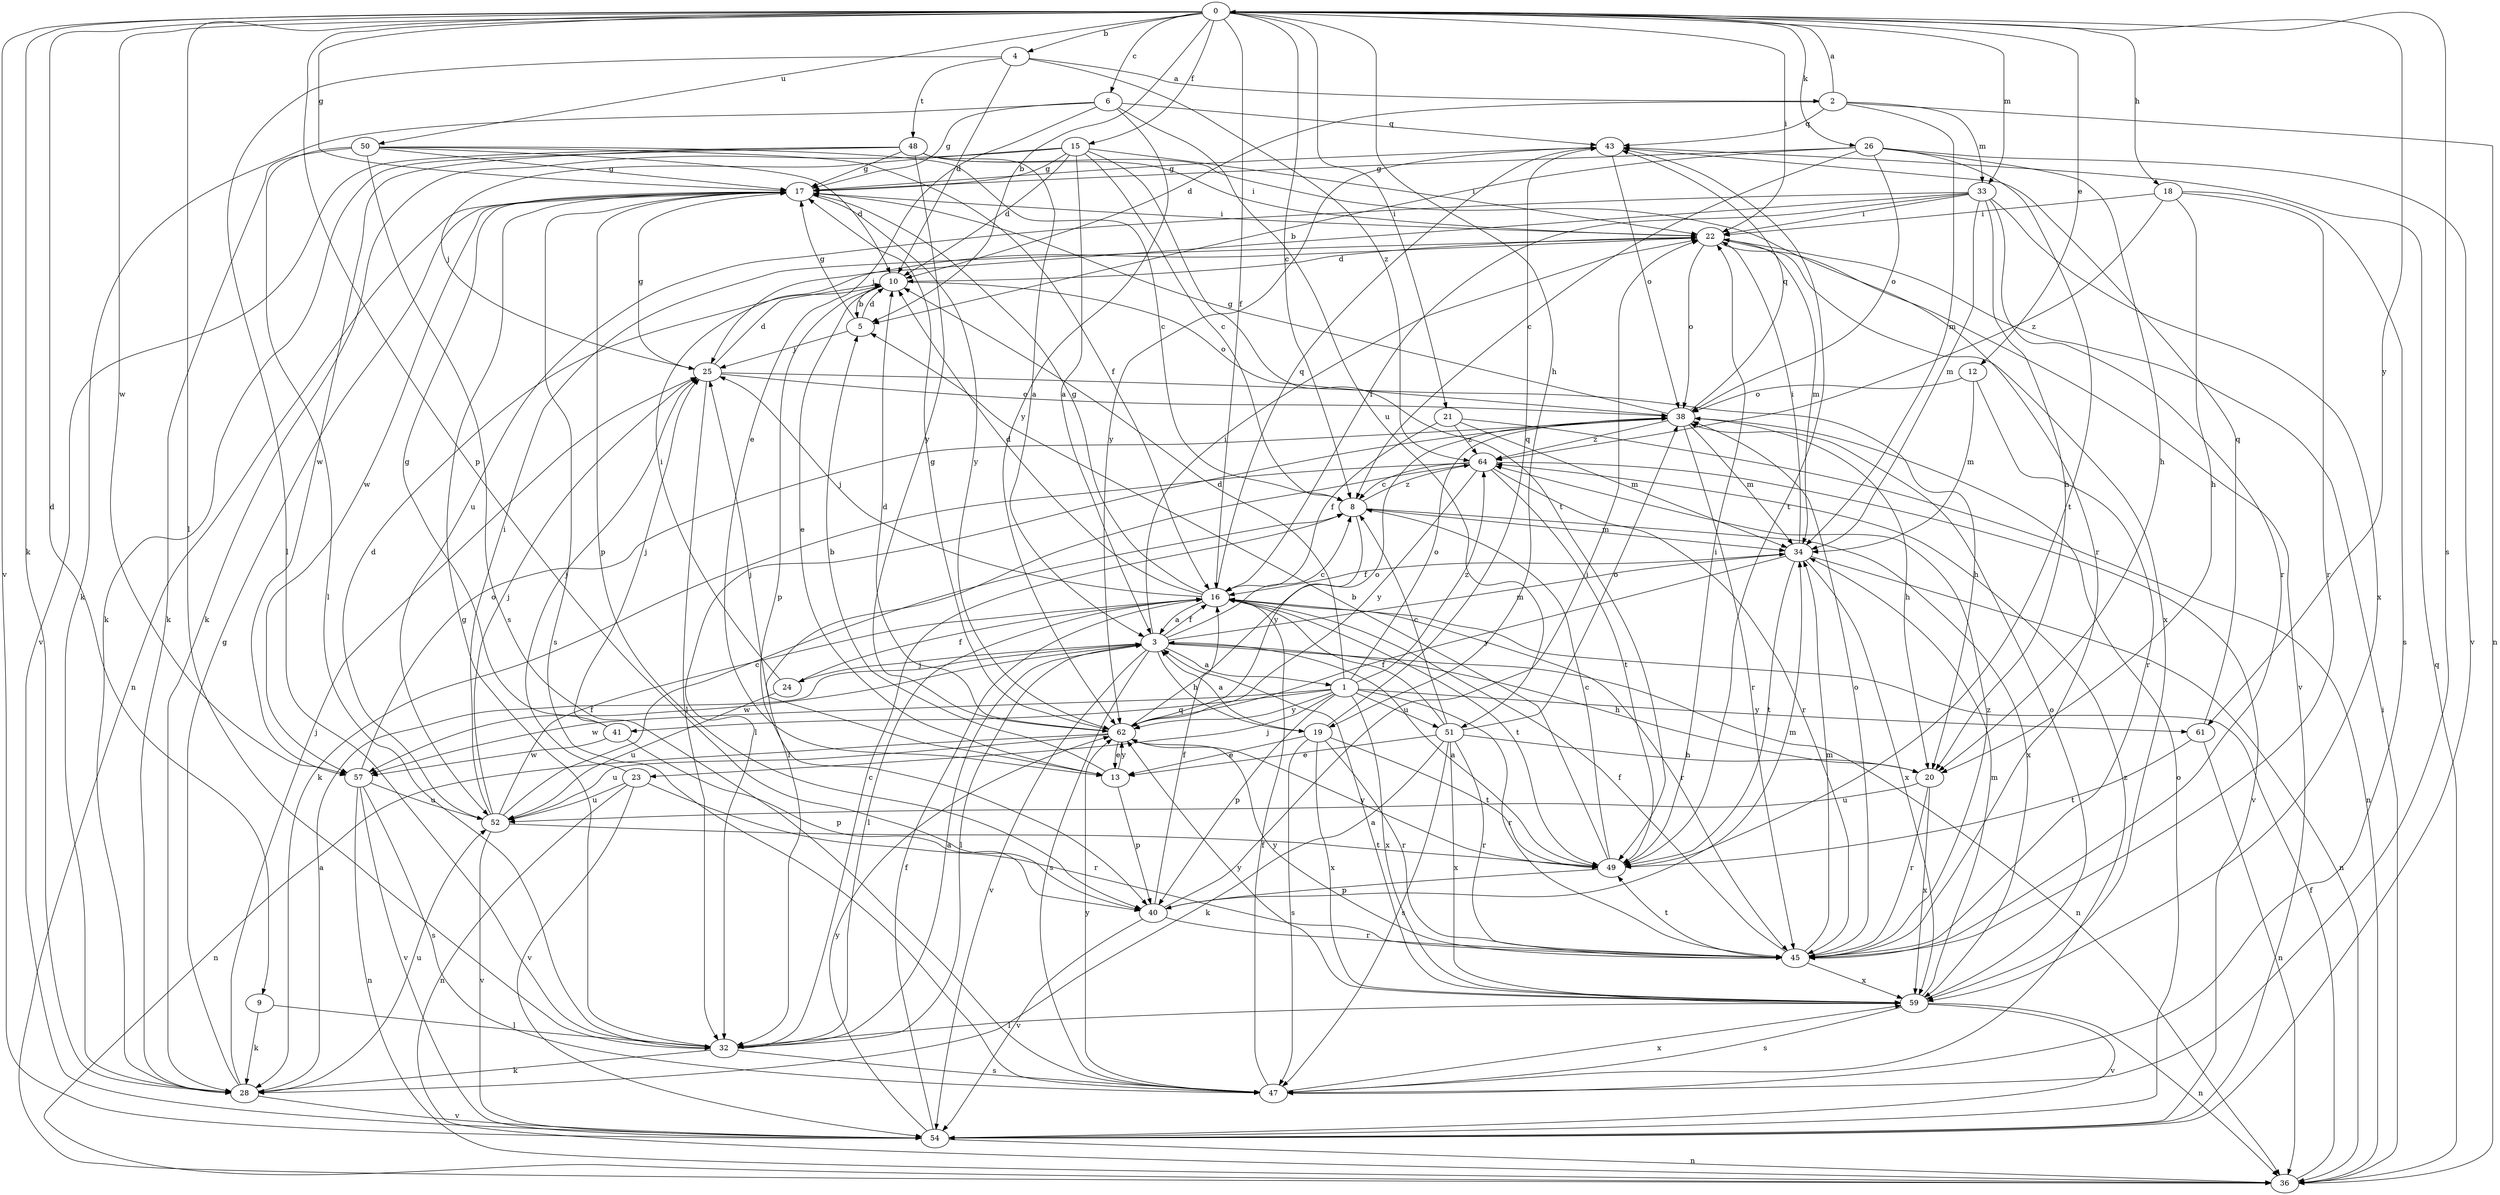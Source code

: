 strict digraph  {
0;
1;
2;
3;
4;
5;
6;
8;
9;
10;
12;
13;
15;
16;
17;
18;
19;
20;
21;
22;
23;
24;
25;
26;
28;
32;
33;
34;
36;
38;
40;
41;
43;
45;
47;
48;
49;
50;
51;
52;
54;
57;
59;
61;
62;
64;
0 -> 4  [label=b];
0 -> 5  [label=b];
0 -> 6  [label=c];
0 -> 8  [label=c];
0 -> 9  [label=d];
0 -> 12  [label=e];
0 -> 15  [label=f];
0 -> 16  [label=f];
0 -> 17  [label=g];
0 -> 18  [label=h];
0 -> 19  [label=h];
0 -> 21  [label=i];
0 -> 22  [label=i];
0 -> 26  [label=k];
0 -> 28  [label=k];
0 -> 32  [label=l];
0 -> 33  [label=m];
0 -> 40  [label=p];
0 -> 47  [label=s];
0 -> 50  [label=u];
0 -> 54  [label=v];
0 -> 57  [label=w];
0 -> 61  [label=y];
1 -> 10  [label=d];
1 -> 23  [label=j];
1 -> 38  [label=o];
1 -> 40  [label=p];
1 -> 41  [label=q];
1 -> 45  [label=r];
1 -> 51  [label=u];
1 -> 57  [label=w];
1 -> 59  [label=x];
1 -> 61  [label=y];
1 -> 62  [label=y];
1 -> 64  [label=z];
2 -> 0  [label=a];
2 -> 10  [label=d];
2 -> 33  [label=m];
2 -> 34  [label=m];
2 -> 36  [label=n];
2 -> 43  [label=q];
3 -> 1  [label=a];
3 -> 8  [label=c];
3 -> 16  [label=f];
3 -> 19  [label=h];
3 -> 20  [label=h];
3 -> 22  [label=i];
3 -> 24  [label=j];
3 -> 32  [label=l];
3 -> 34  [label=m];
3 -> 36  [label=n];
3 -> 47  [label=s];
3 -> 54  [label=v];
3 -> 57  [label=w];
4 -> 2  [label=a];
4 -> 10  [label=d];
4 -> 32  [label=l];
4 -> 48  [label=t];
4 -> 64  [label=z];
5 -> 10  [label=d];
5 -> 17  [label=g];
5 -> 25  [label=j];
6 -> 13  [label=e];
6 -> 17  [label=g];
6 -> 28  [label=k];
6 -> 43  [label=q];
6 -> 51  [label=u];
6 -> 62  [label=y];
8 -> 34  [label=m];
8 -> 59  [label=x];
8 -> 62  [label=y];
8 -> 64  [label=z];
9 -> 28  [label=k];
9 -> 32  [label=l];
10 -> 5  [label=b];
10 -> 13  [label=e];
10 -> 38  [label=o];
10 -> 40  [label=p];
12 -> 34  [label=m];
12 -> 38  [label=o];
12 -> 45  [label=r];
13 -> 5  [label=b];
13 -> 25  [label=j];
13 -> 40  [label=p];
13 -> 62  [label=y];
15 -> 3  [label=a];
15 -> 8  [label=c];
15 -> 10  [label=d];
15 -> 17  [label=g];
15 -> 22  [label=i];
15 -> 25  [label=j];
15 -> 28  [label=k];
15 -> 49  [label=t];
16 -> 3  [label=a];
16 -> 10  [label=d];
16 -> 17  [label=g];
16 -> 25  [label=j];
16 -> 32  [label=l];
16 -> 43  [label=q];
16 -> 45  [label=r];
16 -> 49  [label=t];
17 -> 22  [label=i];
17 -> 36  [label=n];
17 -> 40  [label=p];
17 -> 47  [label=s];
17 -> 57  [label=w];
17 -> 62  [label=y];
18 -> 20  [label=h];
18 -> 22  [label=i];
18 -> 45  [label=r];
18 -> 47  [label=s];
18 -> 64  [label=z];
19 -> 3  [label=a];
19 -> 13  [label=e];
19 -> 43  [label=q];
19 -> 45  [label=r];
19 -> 47  [label=s];
19 -> 49  [label=t];
19 -> 59  [label=x];
20 -> 45  [label=r];
20 -> 52  [label=u];
20 -> 59  [label=x];
21 -> 16  [label=f];
21 -> 34  [label=m];
21 -> 36  [label=n];
21 -> 64  [label=z];
22 -> 10  [label=d];
22 -> 34  [label=m];
22 -> 38  [label=o];
22 -> 54  [label=v];
22 -> 59  [label=x];
23 -> 25  [label=j];
23 -> 36  [label=n];
23 -> 45  [label=r];
23 -> 52  [label=u];
23 -> 54  [label=v];
24 -> 16  [label=f];
24 -> 22  [label=i];
24 -> 52  [label=u];
25 -> 10  [label=d];
25 -> 17  [label=g];
25 -> 20  [label=h];
25 -> 32  [label=l];
25 -> 38  [label=o];
26 -> 5  [label=b];
26 -> 8  [label=c];
26 -> 17  [label=g];
26 -> 20  [label=h];
26 -> 38  [label=o];
26 -> 49  [label=t];
26 -> 54  [label=v];
28 -> 3  [label=a];
28 -> 17  [label=g];
28 -> 25  [label=j];
28 -> 52  [label=u];
28 -> 54  [label=v];
32 -> 3  [label=a];
32 -> 8  [label=c];
32 -> 17  [label=g];
32 -> 28  [label=k];
32 -> 47  [label=s];
33 -> 16  [label=f];
33 -> 20  [label=h];
33 -> 22  [label=i];
33 -> 25  [label=j];
33 -> 34  [label=m];
33 -> 45  [label=r];
33 -> 52  [label=u];
33 -> 59  [label=x];
34 -> 16  [label=f];
34 -> 22  [label=i];
34 -> 36  [label=n];
34 -> 49  [label=t];
34 -> 59  [label=x];
34 -> 62  [label=y];
36 -> 16  [label=f];
36 -> 22  [label=i];
36 -> 43  [label=q];
38 -> 17  [label=g];
38 -> 20  [label=h];
38 -> 32  [label=l];
38 -> 34  [label=m];
38 -> 43  [label=q];
38 -> 45  [label=r];
38 -> 64  [label=z];
40 -> 16  [label=f];
40 -> 22  [label=i];
40 -> 34  [label=m];
40 -> 45  [label=r];
40 -> 54  [label=v];
41 -> 17  [label=g];
41 -> 25  [label=j];
41 -> 40  [label=p];
41 -> 57  [label=w];
43 -> 17  [label=g];
43 -> 38  [label=o];
43 -> 49  [label=t];
43 -> 62  [label=y];
45 -> 16  [label=f];
45 -> 34  [label=m];
45 -> 38  [label=o];
45 -> 49  [label=t];
45 -> 59  [label=x];
45 -> 62  [label=y];
45 -> 64  [label=z];
47 -> 16  [label=f];
47 -> 59  [label=x];
47 -> 62  [label=y];
47 -> 64  [label=z];
48 -> 3  [label=a];
48 -> 17  [label=g];
48 -> 22  [label=i];
48 -> 28  [label=k];
48 -> 45  [label=r];
48 -> 54  [label=v];
48 -> 57  [label=w];
48 -> 62  [label=y];
49 -> 3  [label=a];
49 -> 5  [label=b];
49 -> 8  [label=c];
49 -> 22  [label=i];
49 -> 40  [label=p];
49 -> 62  [label=y];
50 -> 8  [label=c];
50 -> 10  [label=d];
50 -> 16  [label=f];
50 -> 17  [label=g];
50 -> 28  [label=k];
50 -> 32  [label=l];
50 -> 47  [label=s];
51 -> 8  [label=c];
51 -> 13  [label=e];
51 -> 16  [label=f];
51 -> 20  [label=h];
51 -> 28  [label=k];
51 -> 38  [label=o];
51 -> 45  [label=r];
51 -> 47  [label=s];
51 -> 59  [label=x];
52 -> 8  [label=c];
52 -> 10  [label=d];
52 -> 16  [label=f];
52 -> 22  [label=i];
52 -> 25  [label=j];
52 -> 49  [label=t];
52 -> 54  [label=v];
54 -> 16  [label=f];
54 -> 36  [label=n];
54 -> 38  [label=o];
54 -> 62  [label=y];
57 -> 36  [label=n];
57 -> 38  [label=o];
57 -> 47  [label=s];
57 -> 52  [label=u];
57 -> 54  [label=v];
59 -> 3  [label=a];
59 -> 32  [label=l];
59 -> 34  [label=m];
59 -> 36  [label=n];
59 -> 38  [label=o];
59 -> 47  [label=s];
59 -> 54  [label=v];
59 -> 62  [label=y];
61 -> 36  [label=n];
61 -> 43  [label=q];
61 -> 49  [label=t];
62 -> 10  [label=d];
62 -> 13  [label=e];
62 -> 17  [label=g];
62 -> 36  [label=n];
62 -> 38  [label=o];
62 -> 52  [label=u];
64 -> 8  [label=c];
64 -> 28  [label=k];
64 -> 32  [label=l];
64 -> 45  [label=r];
64 -> 49  [label=t];
64 -> 54  [label=v];
64 -> 62  [label=y];
}
